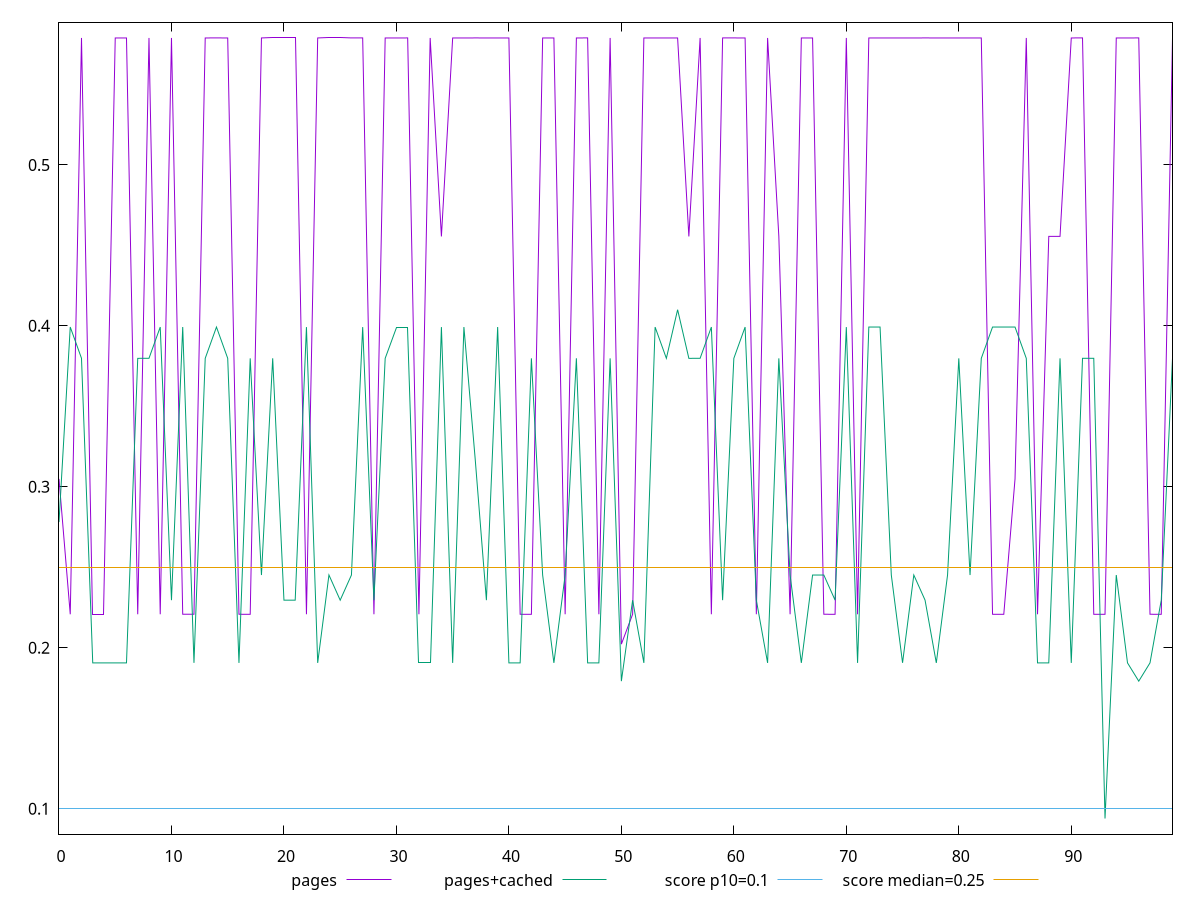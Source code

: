 reset

$pages <<EOF
0 0.30492057545979817
1 0.2208050365447998
2 0.5788833124372694
3 0.22080134730868867
4 0.22080134730868867
5 0.5788956822289361
6 0.5788870016733805
7 0.2208286910586887
8 0.5788951396942139
9 0.22080134730868867
10 0.5788894973331027
11 0.2208226146697998
12 0.22081935946146647
13 0.5788922100067139
14 0.5789169495900472
15 0.5788870016733805
16 0.220816321267022
17 0.22080134730868867
18 0.5788956822289361
19 0.5788894973331027
20 0.5788894973331027
21 0.5788894973331027
22 0.2208040599822998
23 0.5788922100067139
24 0.5788870016733805
25 0.5788860251108805
26 0.5789078350067138
27 0.5789176006317138
28 0.22080134730868867
29 0.5788983949025472
30 0.5788894973331027
31 0.5789044712914361
32 0.22079787508646645
33 0.5788956822289361
34 0.45557689052157935
35 0.5788922100067139
36 0.5788894973331027
37 0.5789052308400472
38 0.5788982863956027
39 0.5788922100067139
40 0.5788894973331027
41 0.22081317456563312
42 0.22080134730868867
43 0.5789013245900472
44 0.5788922100067139
45 0.22081317456563312
46 0.5788921014997694
47 0.5789106561872694
48 0.22080134730868867
49 0.5788870016733805
50 0.20224875195821124
51 0.220807532204522
52 0.5788921014997694
53 0.5789013245900472
54 0.5788894973331027
55 0.5789013245900472
56 0.45558676465352377
57 0.5788894973331027
58 0.22081317456563312
59 0.5789013245900472
60 0.5789075094858805
61 0.5788870016733805
62 0.22081317456563312
63 0.5788931865692138
64 0.4555830754174126
65 0.2208189254336887
66 0.5788894973331027
67 0.5789013245900472
68 0.22081935946146647
69 0.22079885164896645
70 0.5788798402150472
71 0.22080134730868867
72 0.5789013245900472
73 0.5788922100067139
74 0.5788870016733805
75 0.5789013245900472
76 0.5788833124372694
77 0.5789107646942139
78 0.5788894973331027
79 0.5788808167775472
80 0.5788894973331027
81 0.5788931865692138
82 0.5788894973331027
83 0.22081317456563312
84 0.22080134730868867
85 0.30492057545979817
86 0.5788951396942139
87 0.22081122144063314
88 0.455589260313246
89 0.45559544520907935
90 0.5788956822289361
91 0.5789194452497695
92 0.22080134730868867
93 0.22080698966979978
94 0.5788894973331027
95 0.5788956822289361
96 0.5789075094858805
97 0.22081371710035536
98 0.22080134730868867
99 0.5788870016733805
EOF

$pagesCached <<EOF
0 0.2781091435750326
1 0.3992843719058565
2 0.37986356862386056
3 0.19060170809427898
4 0.19059552319844564
5 0.1906042037540012
6 0.19059801885816788
7 0.37982450612386065
8 0.37985792626274945
9 0.39926581721835663
10 0.22955163574218754
11 0.39929934586418986
12 0.19060680792066786
13 0.37982700178358286
14 0.3992685298919677
15 0.3798245061238606
16 0.19059801885816788
17 0.37982971445719393
18 0.24519438997904464
19 0.37984924570719386
20 0.2295630289713542
21 0.22955782063802085
22 0.39925713666280105
23 0.19059552319844564
24 0.24522010612487802
25 0.2295603162977431
26 0.24519438997904464
27 0.39925713666280105
28 0.2295630289713542
29 0.37982450612386065
30 0.3992684213850233
31 0.3992684213850233
32 0.19059552319844564
33 0.19059801885816788
34 0.3992633215586344
35 0.19059552319844564
36 0.3992684213850233
37 0.3175345213148329
38 0.2295665011935764
39 0.3992720021141899
40 0.19060366121927896
41 0.19060073153177898
42 0.3798358993530273
43 0.2451891816457113
44 0.19059552319844564
45 0.24520057487487798
46 0.3798606389363605
47 0.19059801885816788
48 0.19060170809427898
49 0.37982450612386065
50 0.17925679016113286
51 0.22955782063802085
52 0.19060366121927896
53 0.3992509517669677
54 0.379830691019694
55 0.41005506981743695
56 0.3798183212280273
57 0.37986161549886055
58 0.39926234499613433
59 0.22955782063802085
60 0.37982700178358286
61 0.39925963232252326
62 0.22956910536024308
63 0.19059552319844564
64 0.37982700178358286
65 0.2451891816457113
66 0.19059801885816788
67 0.24519438997904464
68 0.2451891816457113
69 0.22959688313802093
70 0.39926234499613433
71 0.19060073153177898
72 0.3992633215586344
73 0.39926581721835663
74 0.24519536654154464
75 0.19063762389289016
76 0.24519786220126685
77 0.22959688313802093
78 0.19059801885816788
79 0.2451916773054335
80 0.37982700178358286
81 0.2451891816457113
82 0.37982700178358286
83 0.3992685298919677
84 0.39925963232252326
85 0.3992633215586344
86 0.37982450612386065
87 0.19060073153177898
88 0.19059801885816788
89 0.37982450612386065
90 0.19060073153177898
91 0.3798606389363605
92 0.37985543060302723
93 0.09390384928385416
94 0.24519731966654462
95 0.19059747632344565
96 0.1792535349527995
97 0.19060170809427898
98 0.22955782063802085
99 0.37981832122802733
EOF

set key outside below
set xrange [0:99]
set yrange [0.08420353736453585:0.5886197571690878]
set trange [0.08420353736453585:0.5886197571690878]
set terminal svg size 640, 520 enhanced background rgb 'white'
set output "report_00008_2021-01-22T20:58:29.167/cumulative-layout-shift/comparison/line/1_vs_2.svg"

plot $pages title "pages" with line, \
     $pagesCached title "pages+cached" with line, \
     0.1 title "score p10=0.1", \
     0.25 title "score median=0.25"

reset
